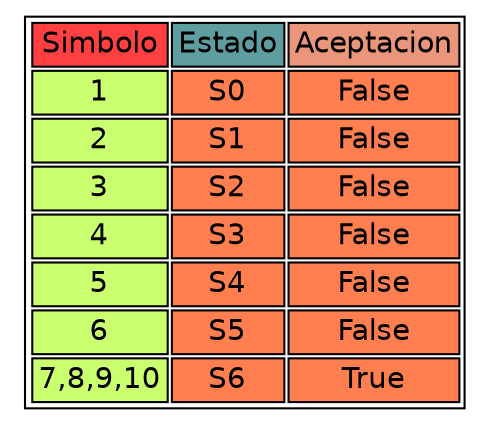 digraph {
  node [ shape=none fontname=Helvetica ]
 n1 [ label = <
<table>
 <tr><td colspan="1" bgcolor="brown1">Simbolo</td> <td colspan="1" bgcolor="cadetblue">Estado</td><td colspan="1" bgcolor="darksalmon">Aceptacion</td></tr> <tr><td bgcolor="darkolivegreen1">1</td><td bgcolor="coral">S0</td> <td bgcolor="coral"> False </td></tr> <tr><td bgcolor="darkolivegreen1">2</td><td bgcolor="coral">S1</td> <td bgcolor="coral"> False </td></tr> <tr><td bgcolor="darkolivegreen1">3</td><td bgcolor="coral">S2</td> <td bgcolor="coral"> False </td></tr> <tr><td bgcolor="darkolivegreen1">4</td><td bgcolor="coral">S3</td> <td bgcolor="coral"> False </td></tr> <tr><td bgcolor="darkolivegreen1">5</td><td bgcolor="coral">S4</td> <td bgcolor="coral"> False </td></tr> <tr><td bgcolor="darkolivegreen1">6</td><td bgcolor="coral">S5</td> <td bgcolor="coral"> False </td></tr> <tr><td bgcolor="darkolivegreen1">7,8,9,10</td><td bgcolor="coral">S6</td> <td bgcolor="coral"> True </td></tr> </table>>]
}
